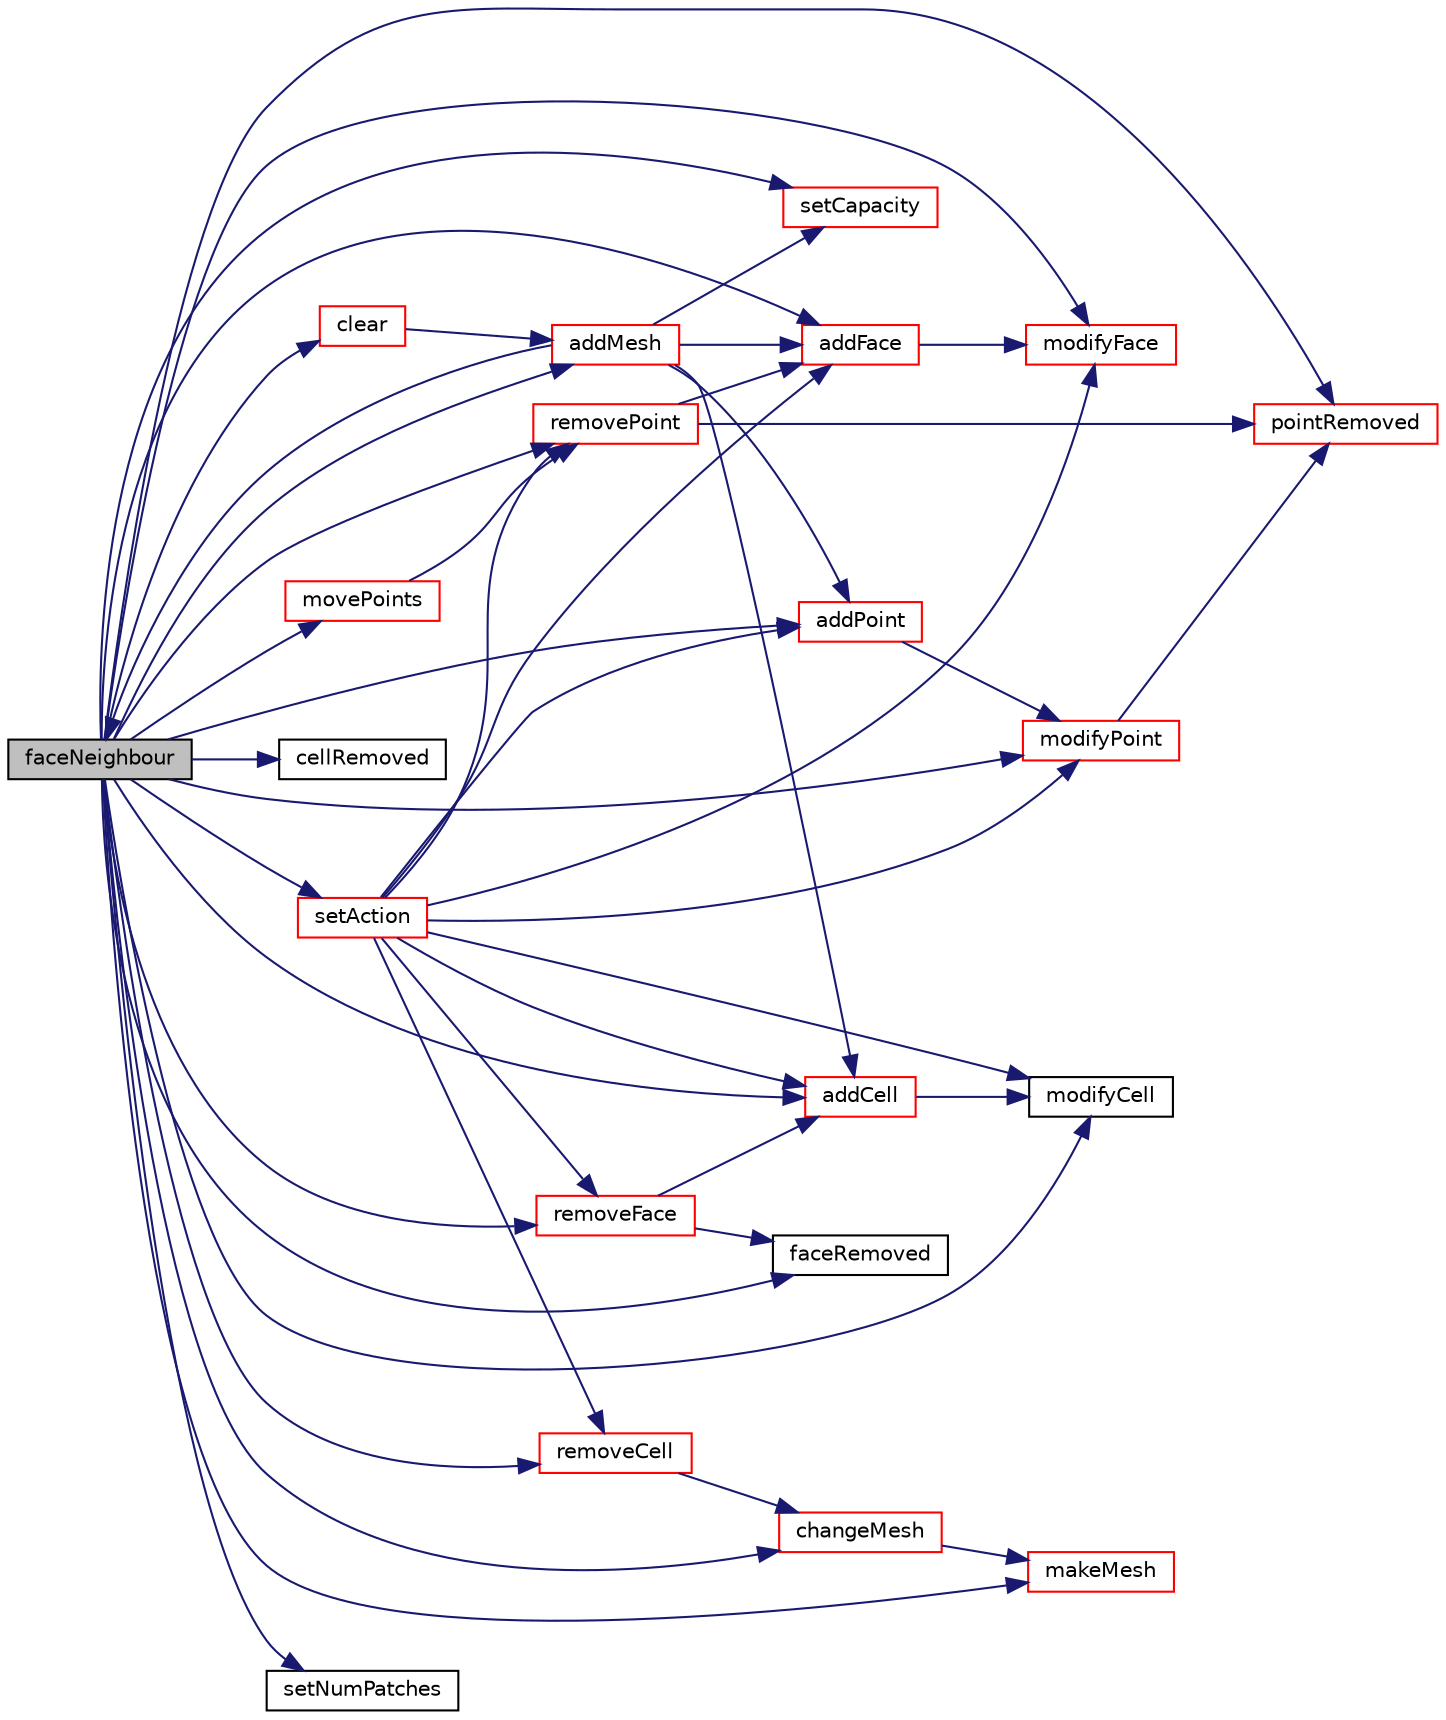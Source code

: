digraph "faceNeighbour"
{
  bgcolor="transparent";
  edge [fontname="Helvetica",fontsize="10",labelfontname="Helvetica",labelfontsize="10"];
  node [fontname="Helvetica",fontsize="10",shape=record];
  rankdir="LR";
  Node1 [label="faceNeighbour",height=0.2,width=0.4,color="black", fillcolor="grey75", style="filled", fontcolor="black"];
  Node1 -> Node2 [color="midnightblue",fontsize="10",style="solid",fontname="Helvetica"];
  Node2 [label="addCell",height=0.2,width=0.4,color="red",URL="$a01977.html#a64863b3faff2ec96128c3ad3b1bbe08e",tooltip="Add cell. Return new cell label. "];
  Node2 -> Node3 [color="midnightblue",fontsize="10",style="solid",fontname="Helvetica"];
  Node3 [label="modifyCell",height=0.2,width=0.4,color="black",URL="$a01977.html#a85e55f42b0b4f5d1f037e5cfc43824cf",tooltip="Modify zone of cell. "];
  Node1 -> Node4 [color="midnightblue",fontsize="10",style="solid",fontname="Helvetica"];
  Node4 [label="addFace",height=0.2,width=0.4,color="red",URL="$a01977.html#aa4403c8bc86c5f108a55465c5f62d90c",tooltip="Add face to cells. Return new face label. "];
  Node4 -> Node5 [color="midnightblue",fontsize="10",style="solid",fontname="Helvetica"];
  Node5 [label="modifyFace",height=0.2,width=0.4,color="red",URL="$a01977.html#a7d0d5d15783d4a43fcd10a838bece1ae",tooltip="Modify vertices or cell of face. "];
  Node1 -> Node6 [color="midnightblue",fontsize="10",style="solid",fontname="Helvetica"];
  Node6 [label="addMesh",height=0.2,width=0.4,color="red",URL="$a01977.html#a1f97630a2e6369203b99c1d1d1c3cff3",tooltip="Add all points/faces/cells of mesh. Additional offset for patch. "];
  Node6 -> Node7 [color="midnightblue",fontsize="10",style="solid",fontname="Helvetica"];
  Node7 [label="addPoint",height=0.2,width=0.4,color="red",URL="$a01977.html#a8f193762de4dd6a4d0d5c7b6184fcf73",tooltip="Add point. Return new point label. "];
  Node7 -> Node8 [color="midnightblue",fontsize="10",style="solid",fontname="Helvetica"];
  Node8 [label="modifyPoint",height=0.2,width=0.4,color="red",URL="$a01977.html#ad83e85fd833a84d24f0a29064ed6163d",tooltip="Modify coordinate. "];
  Node8 -> Node9 [color="midnightblue",fontsize="10",style="solid",fontname="Helvetica"];
  Node9 [label="pointRemoved",height=0.2,width=0.4,color="red",URL="$a01977.html#a0936682f5ee4006a596a1f88cc4bbab7",tooltip="Is point removed? "];
  Node6 -> Node2 [color="midnightblue",fontsize="10",style="solid",fontname="Helvetica"];
  Node6 -> Node1 [color="midnightblue",fontsize="10",style="solid",fontname="Helvetica"];
  Node6 -> Node4 [color="midnightblue",fontsize="10",style="solid",fontname="Helvetica"];
  Node6 -> Node10 [color="midnightblue",fontsize="10",style="solid",fontname="Helvetica"];
  Node10 [label="setCapacity",height=0.2,width=0.4,color="red",URL="$a01977.html#a63533ab96a36c8fc3ca51bf8a0622e36",tooltip="Explicitly pre-size the dynamic storage for expected mesh. "];
  Node1 -> Node7 [color="midnightblue",fontsize="10",style="solid",fontname="Helvetica"];
  Node1 -> Node11 [color="midnightblue",fontsize="10",style="solid",fontname="Helvetica"];
  Node11 [label="cellRemoved",height=0.2,width=0.4,color="black",URL="$a01977.html#ac586f805318438d76876e7d45d02c7d3",tooltip="Is cell removed? "];
  Node1 -> Node12 [color="midnightblue",fontsize="10",style="solid",fontname="Helvetica"];
  Node12 [label="changeMesh",height=0.2,width=0.4,color="red",URL="$a01977.html#a1b105b13373ba9f1c7685f873b250cf2",tooltip="Inplace changes mesh without change of patches. "];
  Node12 -> Node13 [color="midnightblue",fontsize="10",style="solid",fontname="Helvetica"];
  Node13 [label="makeMesh",height=0.2,width=0.4,color="red",URL="$a01977.html#a53cd346c4116b75d2e9540d07c212149",tooltip="Create new mesh with old mesh patches. "];
  Node1 -> Node14 [color="midnightblue",fontsize="10",style="solid",fontname="Helvetica"];
  Node14 [label="clear",height=0.2,width=0.4,color="red",URL="$a01977.html#ac8bb3912a3ce86b15842e79d0b421204",tooltip="Clear all storage. "];
  Node14 -> Node6 [color="midnightblue",fontsize="10",style="solid",fontname="Helvetica"];
  Node1 -> Node15 [color="midnightblue",fontsize="10",style="solid",fontname="Helvetica"];
  Node15 [label="faceRemoved",height=0.2,width=0.4,color="black",URL="$a01977.html#a58951d60c2ce5c780f1d341178d54496",tooltip="Is face removed? "];
  Node1 -> Node13 [color="midnightblue",fontsize="10",style="solid",fontname="Helvetica"];
  Node1 -> Node3 [color="midnightblue",fontsize="10",style="solid",fontname="Helvetica"];
  Node1 -> Node5 [color="midnightblue",fontsize="10",style="solid",fontname="Helvetica"];
  Node1 -> Node8 [color="midnightblue",fontsize="10",style="solid",fontname="Helvetica"];
  Node1 -> Node16 [color="midnightblue",fontsize="10",style="solid",fontname="Helvetica"];
  Node16 [label="movePoints",height=0.2,width=0.4,color="red",URL="$a01977.html#a0ba77b0b036b107db06bafe301c800f1",tooltip="Move all points. Incompatible with other topology changes. "];
  Node16 -> Node17 [color="midnightblue",fontsize="10",style="solid",fontname="Helvetica"];
  Node17 [label="removePoint",height=0.2,width=0.4,color="red",URL="$a01977.html#a01afb06197fad38def20100780f8aa52",tooltip="Remove/merge point. "];
  Node17 -> Node9 [color="midnightblue",fontsize="10",style="solid",fontname="Helvetica"];
  Node17 -> Node4 [color="midnightblue",fontsize="10",style="solid",fontname="Helvetica"];
  Node1 -> Node9 [color="midnightblue",fontsize="10",style="solid",fontname="Helvetica"];
  Node1 -> Node18 [color="midnightblue",fontsize="10",style="solid",fontname="Helvetica"];
  Node18 [label="removeCell",height=0.2,width=0.4,color="red",URL="$a01977.html#acf9e473b5df98a1b8ac08a32301b575c",tooltip="Remove/merge cell. "];
  Node18 -> Node12 [color="midnightblue",fontsize="10",style="solid",fontname="Helvetica"];
  Node1 -> Node19 [color="midnightblue",fontsize="10",style="solid",fontname="Helvetica"];
  Node19 [label="removeFace",height=0.2,width=0.4,color="red",URL="$a01977.html#a5045d04a88d2f7bcc35f2ce0e652d168",tooltip="Remove/merge face. "];
  Node19 -> Node15 [color="midnightblue",fontsize="10",style="solid",fontname="Helvetica"];
  Node19 -> Node2 [color="midnightblue",fontsize="10",style="solid",fontname="Helvetica"];
  Node1 -> Node17 [color="midnightblue",fontsize="10",style="solid",fontname="Helvetica"];
  Node1 -> Node20 [color="midnightblue",fontsize="10",style="solid",fontname="Helvetica"];
  Node20 [label="setAction",height=0.2,width=0.4,color="red",URL="$a01977.html#a40a23962b792d24f4cb999f5b55aece2",tooltip="For compatibility with polyTopoChange: set topological action. "];
  Node20 -> Node7 [color="midnightblue",fontsize="10",style="solid",fontname="Helvetica"];
  Node20 -> Node8 [color="midnightblue",fontsize="10",style="solid",fontname="Helvetica"];
  Node20 -> Node17 [color="midnightblue",fontsize="10",style="solid",fontname="Helvetica"];
  Node20 -> Node4 [color="midnightblue",fontsize="10",style="solid",fontname="Helvetica"];
  Node20 -> Node5 [color="midnightblue",fontsize="10",style="solid",fontname="Helvetica"];
  Node20 -> Node19 [color="midnightblue",fontsize="10",style="solid",fontname="Helvetica"];
  Node20 -> Node2 [color="midnightblue",fontsize="10",style="solid",fontname="Helvetica"];
  Node20 -> Node3 [color="midnightblue",fontsize="10",style="solid",fontname="Helvetica"];
  Node20 -> Node18 [color="midnightblue",fontsize="10",style="solid",fontname="Helvetica"];
  Node1 -> Node10 [color="midnightblue",fontsize="10",style="solid",fontname="Helvetica"];
  Node1 -> Node21 [color="midnightblue",fontsize="10",style="solid",fontname="Helvetica"];
  Node21 [label="setNumPatches",height=0.2,width=0.4,color="black",URL="$a01977.html#a524fc5e367df6cc222b6a377f48bc858",tooltip="Explicitly set the number of patches if construct-without-mesh. "];
}
